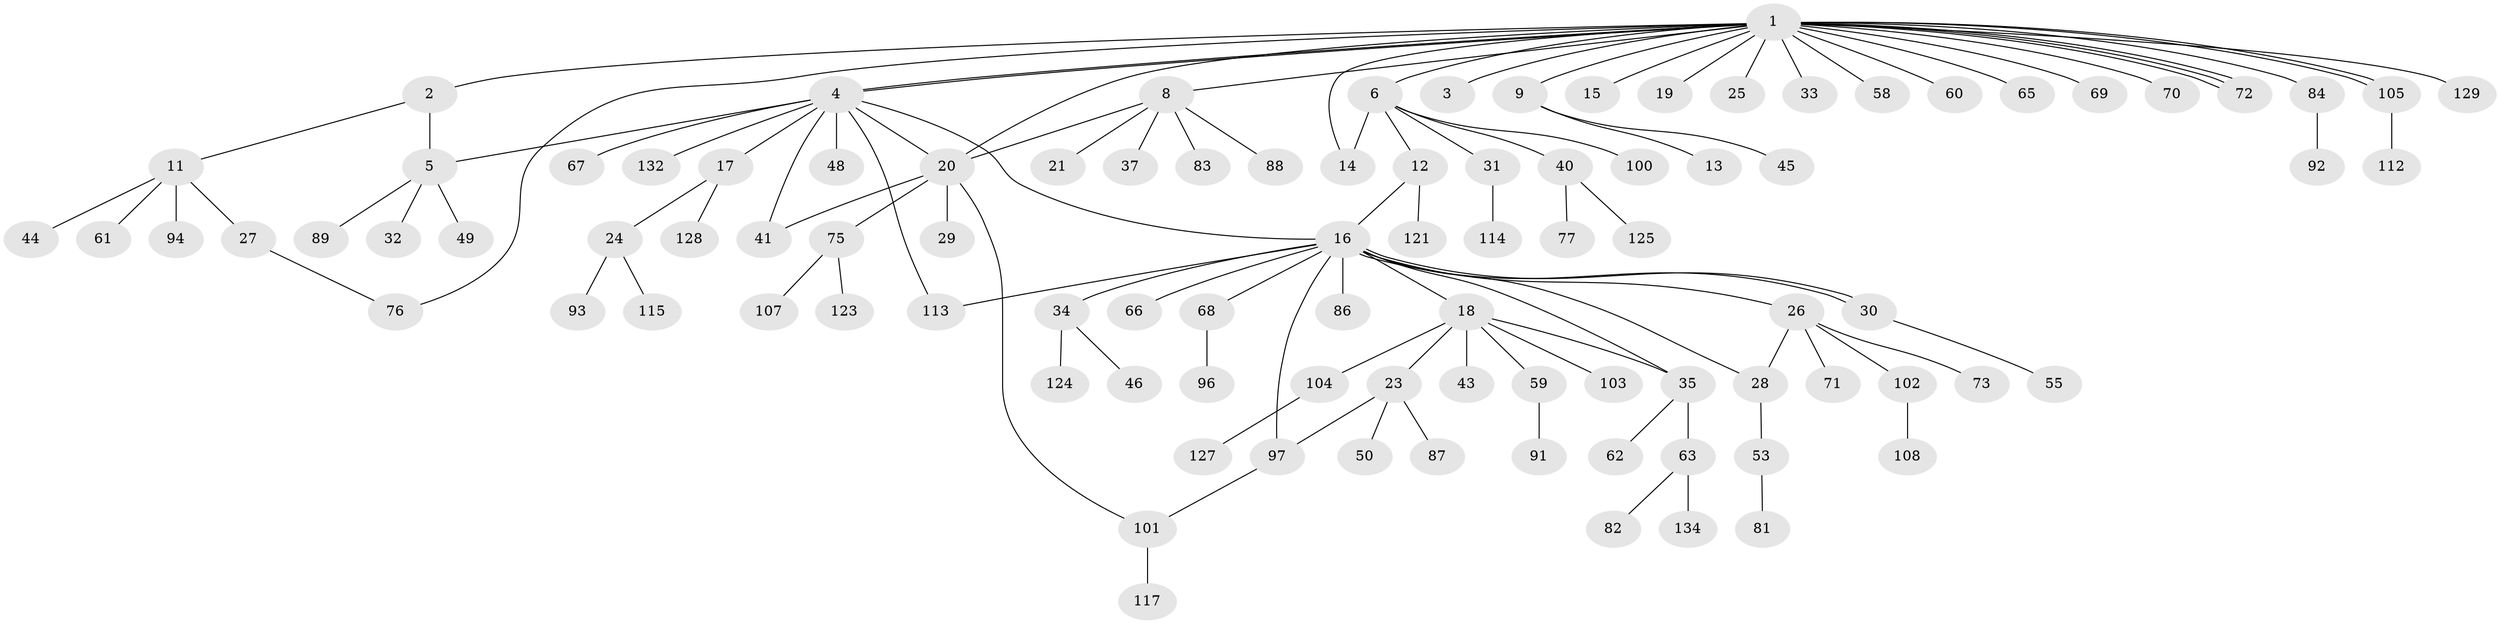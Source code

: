 // Generated by graph-tools (version 1.1) at 2025/23/03/03/25 07:23:49]
// undirected, 98 vertices, 114 edges
graph export_dot {
graph [start="1"]
  node [color=gray90,style=filled];
  1 [super="+10"];
  2 [super="+98"];
  3;
  4 [super="+7"];
  5 [super="+47"];
  6 [super="+39"];
  8 [super="+85"];
  9;
  11 [super="+110"];
  12 [super="+120"];
  13 [super="+74"];
  14 [super="+36"];
  15 [super="+130"];
  16 [super="+57"];
  17 [super="+22"];
  18 [super="+95"];
  19;
  20 [super="+38"];
  21 [super="+64"];
  23 [super="+79"];
  24 [super="+51"];
  25 [super="+56"];
  26 [super="+54"];
  27 [super="+42"];
  28 [super="+99"];
  29;
  30 [super="+116"];
  31 [super="+133"];
  32;
  33;
  34 [super="+119"];
  35 [super="+118"];
  37;
  40;
  41;
  43;
  44 [super="+52"];
  45;
  46;
  48;
  49;
  50;
  53;
  55;
  58;
  59;
  60;
  61 [super="+78"];
  62;
  63 [super="+80"];
  65;
  66;
  67;
  68;
  69;
  70;
  71;
  72;
  73;
  75;
  76 [super="+90"];
  77;
  81;
  82;
  83;
  84;
  86;
  87;
  88;
  89;
  91 [super="+109"];
  92;
  93 [super="+126"];
  94;
  96;
  97 [super="+106"];
  100;
  101 [super="+111"];
  102;
  103;
  104;
  105 [super="+122"];
  107;
  108;
  112;
  113;
  114;
  115;
  117;
  121 [super="+131"];
  123;
  124;
  125;
  127;
  128;
  129;
  132;
  134;
  1 -- 2;
  1 -- 3;
  1 -- 4;
  1 -- 4;
  1 -- 6;
  1 -- 8;
  1 -- 9;
  1 -- 14;
  1 -- 15;
  1 -- 19;
  1 -- 25;
  1 -- 33;
  1 -- 58;
  1 -- 60;
  1 -- 65;
  1 -- 69;
  1 -- 70;
  1 -- 72;
  1 -- 72;
  1 -- 72;
  1 -- 76;
  1 -- 105;
  1 -- 105;
  1 -- 129;
  1 -- 84;
  1 -- 20;
  2 -- 11;
  2 -- 5;
  4 -- 5;
  4 -- 16;
  4 -- 17;
  4 -- 20;
  4 -- 41;
  4 -- 48;
  4 -- 67;
  4 -- 113;
  4 -- 132;
  5 -- 32;
  5 -- 89;
  5 -- 49;
  6 -- 12;
  6 -- 31;
  6 -- 40;
  6 -- 100;
  6 -- 14;
  8 -- 21;
  8 -- 37;
  8 -- 83;
  8 -- 88;
  8 -- 20;
  9 -- 13;
  9 -- 45;
  11 -- 27;
  11 -- 44;
  11 -- 61;
  11 -- 94;
  12 -- 121;
  12 -- 16;
  16 -- 18;
  16 -- 26;
  16 -- 28;
  16 -- 30;
  16 -- 30;
  16 -- 34;
  16 -- 35;
  16 -- 66;
  16 -- 68;
  16 -- 86;
  16 -- 113;
  16 -- 97;
  17 -- 128;
  17 -- 24;
  18 -- 23;
  18 -- 35;
  18 -- 43;
  18 -- 59;
  18 -- 103;
  18 -- 104;
  20 -- 29;
  20 -- 41;
  20 -- 75;
  20 -- 101;
  23 -- 50;
  23 -- 87;
  23 -- 97;
  24 -- 93;
  24 -- 115;
  26 -- 71;
  26 -- 73;
  26 -- 102;
  26 -- 28;
  27 -- 76;
  28 -- 53;
  30 -- 55;
  31 -- 114;
  34 -- 46;
  34 -- 124;
  35 -- 62;
  35 -- 63;
  40 -- 77;
  40 -- 125;
  53 -- 81;
  59 -- 91;
  63 -- 82;
  63 -- 134;
  68 -- 96;
  75 -- 107;
  75 -- 123;
  84 -- 92;
  97 -- 101;
  101 -- 117;
  102 -- 108;
  104 -- 127;
  105 -- 112;
}
